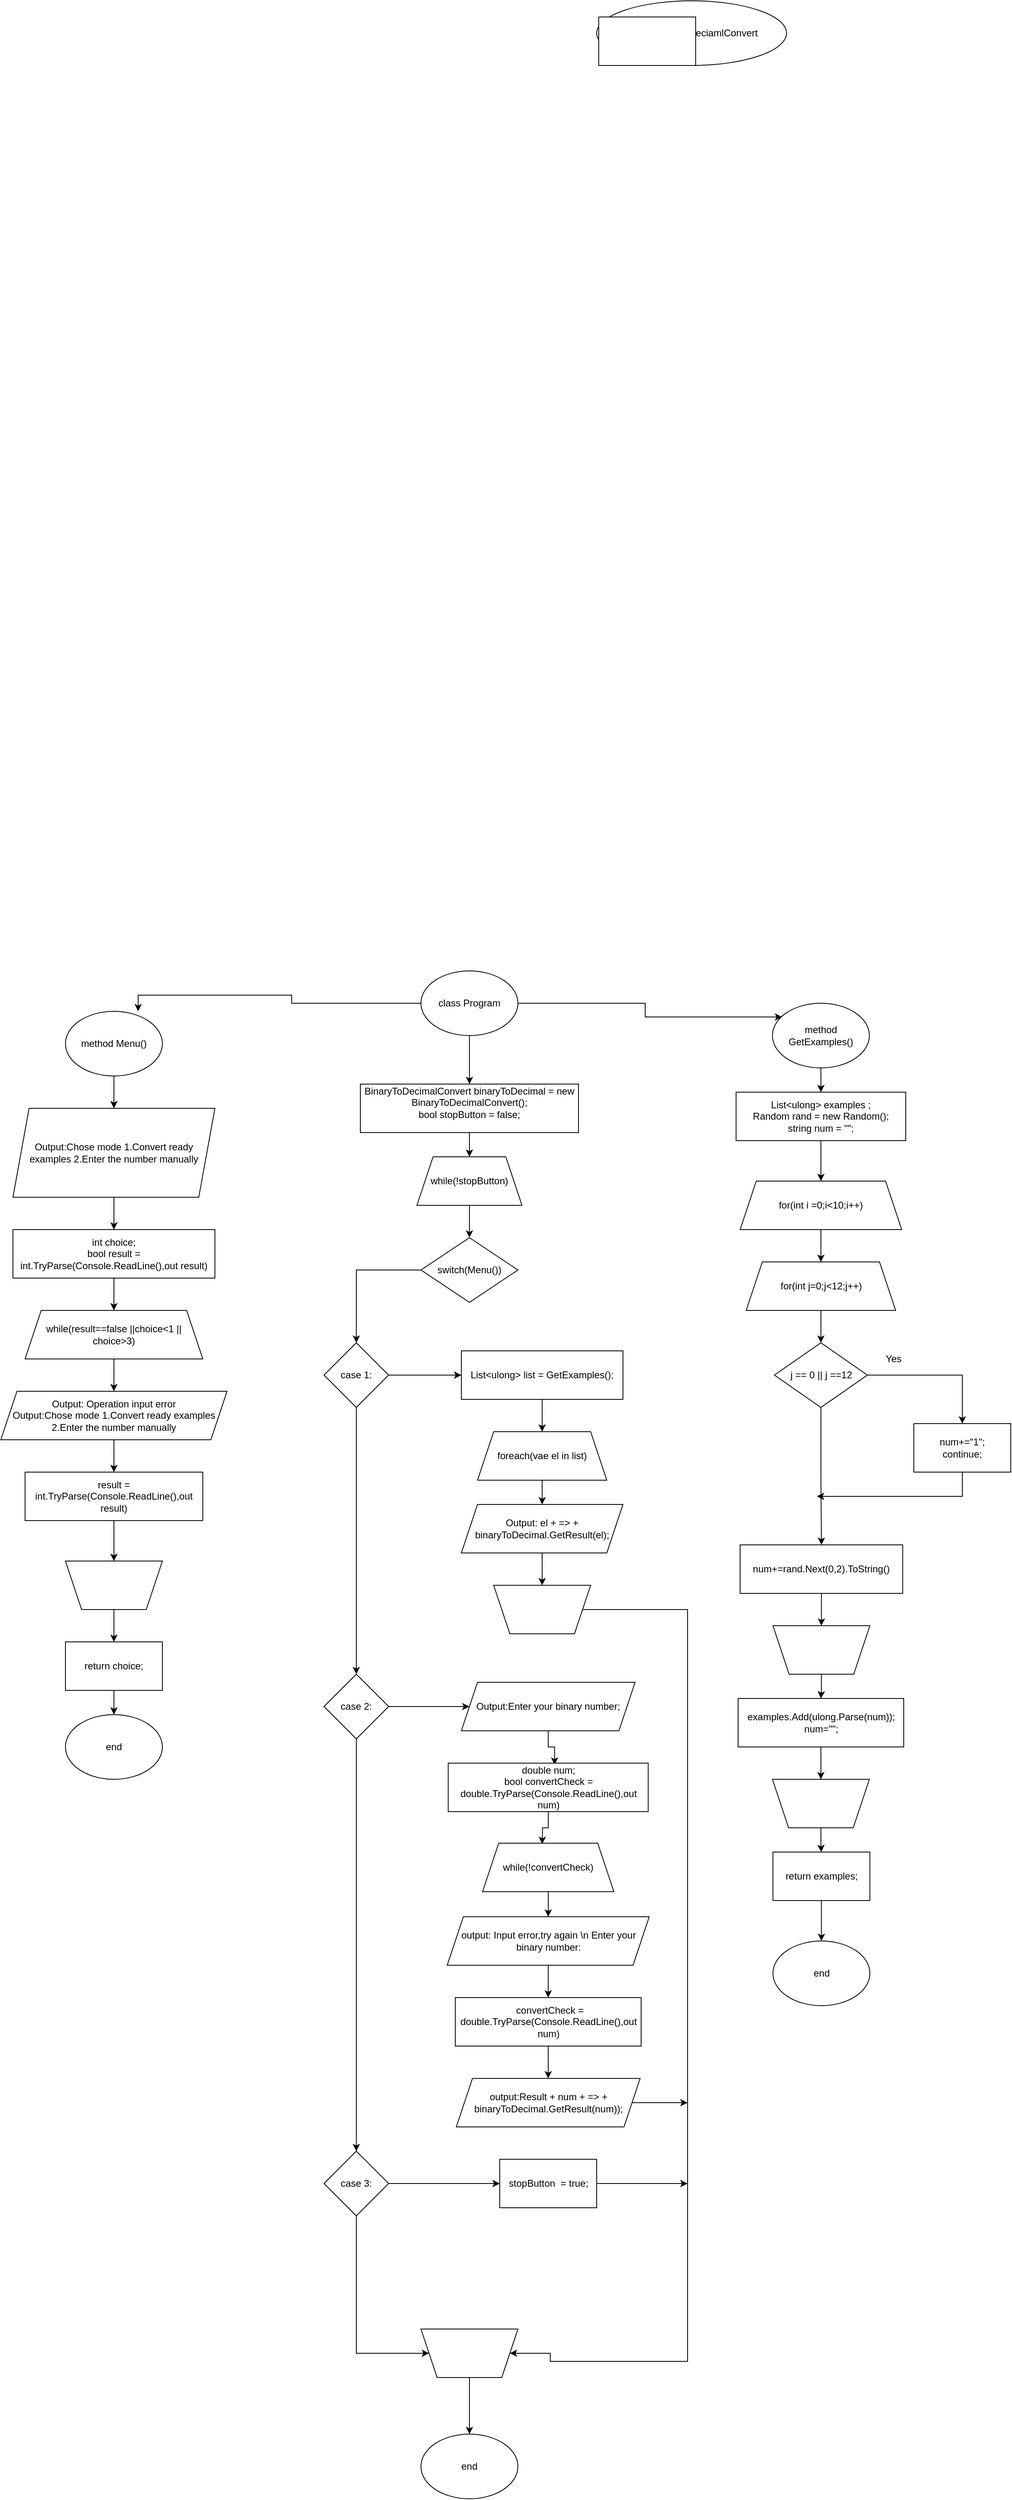 <mxfile version="15.5.0" type="github"><diagram id="lxE2VkOdqUIYpiyDrDei" name="Page-1"><mxGraphModel dx="723" dy="1603" grid="1" gridSize="10" guides="1" tooltips="1" connect="1" arrows="1" fold="1" page="1" pageScale="1" pageWidth="827" pageHeight="1169" math="0" shadow="0"><root><mxCell id="0"/><mxCell id="1" parent="0"/><mxCell id="0BagbGhijmzTopwAj-QU-45" style="edgeStyle=orthogonalEdgeStyle;rounded=0;orthogonalLoop=1;jettySize=auto;html=1;entryX=0.5;entryY=0;entryDx=0;entryDy=0;" edge="1" parent="1" source="0BagbGhijmzTopwAj-QU-1" target="0BagbGhijmzTopwAj-QU-44"><mxGeometry relative="1" as="geometry"/></mxCell><mxCell id="0BagbGhijmzTopwAj-QU-49" style="edgeStyle=orthogonalEdgeStyle;rounded=0;orthogonalLoop=1;jettySize=auto;html=1;entryX=0.75;entryY=0;entryDx=0;entryDy=0;entryPerimeter=0;" edge="1" parent="1" source="0BagbGhijmzTopwAj-QU-1" target="0BagbGhijmzTopwAj-QU-3"><mxGeometry relative="1" as="geometry"/></mxCell><mxCell id="0BagbGhijmzTopwAj-QU-50" style="edgeStyle=orthogonalEdgeStyle;rounded=0;orthogonalLoop=1;jettySize=auto;html=1;entryX=0.1;entryY=0.213;entryDx=0;entryDy=0;entryPerimeter=0;" edge="1" parent="1" source="0BagbGhijmzTopwAj-QU-1" target="0BagbGhijmzTopwAj-QU-20"><mxGeometry relative="1" as="geometry"><mxPoint x="940" y="150" as="targetPoint"/></mxGeometry></mxCell><mxCell id="0BagbGhijmzTopwAj-QU-1" value="сlass Program" style="ellipse;whiteSpace=wrap;html=1;" vertex="1" parent="1"><mxGeometry x="520" y="90" width="120" height="80" as="geometry"/></mxCell><mxCell id="0BagbGhijmzTopwAj-QU-5" style="edgeStyle=orthogonalEdgeStyle;rounded=0;orthogonalLoop=1;jettySize=auto;html=1;" edge="1" parent="1" source="0BagbGhijmzTopwAj-QU-3" target="0BagbGhijmzTopwAj-QU-4"><mxGeometry relative="1" as="geometry"/></mxCell><mxCell id="0BagbGhijmzTopwAj-QU-3" value="method Menu()" style="ellipse;whiteSpace=wrap;html=1;" vertex="1" parent="1"><mxGeometry x="80" y="140" width="120" height="80" as="geometry"/></mxCell><mxCell id="0BagbGhijmzTopwAj-QU-7" style="edgeStyle=orthogonalEdgeStyle;rounded=0;orthogonalLoop=1;jettySize=auto;html=1;entryX=0.5;entryY=0;entryDx=0;entryDy=0;" edge="1" parent="1" source="0BagbGhijmzTopwAj-QU-4" target="0BagbGhijmzTopwAj-QU-6"><mxGeometry relative="1" as="geometry"/></mxCell><mxCell id="0BagbGhijmzTopwAj-QU-4" value="Output:Chose mode 1.Convert ready examples 2.Enter the number manually" style="shape=parallelogram;perimeter=parallelogramPerimeter;whiteSpace=wrap;html=1;fixedSize=1;" vertex="1" parent="1"><mxGeometry x="15" y="260" width="250" height="110" as="geometry"/></mxCell><mxCell id="0BagbGhijmzTopwAj-QU-9" style="edgeStyle=orthogonalEdgeStyle;rounded=0;orthogonalLoop=1;jettySize=auto;html=1;entryX=0.5;entryY=0;entryDx=0;entryDy=0;" edge="1" parent="1" source="0BagbGhijmzTopwAj-QU-6" target="0BagbGhijmzTopwAj-QU-8"><mxGeometry relative="1" as="geometry"/></mxCell><mxCell id="0BagbGhijmzTopwAj-QU-6" value="int choice;&lt;br&gt;bool result = int.TryParse(Console.ReadLine(),out result)" style="rounded=0;whiteSpace=wrap;html=1;" vertex="1" parent="1"><mxGeometry x="15" y="410" width="250" height="60" as="geometry"/></mxCell><mxCell id="0BagbGhijmzTopwAj-QU-11" style="edgeStyle=orthogonalEdgeStyle;rounded=0;orthogonalLoop=1;jettySize=auto;html=1;entryX=0.5;entryY=0;entryDx=0;entryDy=0;" edge="1" parent="1" source="0BagbGhijmzTopwAj-QU-8" target="0BagbGhijmzTopwAj-QU-10"><mxGeometry relative="1" as="geometry"/></mxCell><mxCell id="0BagbGhijmzTopwAj-QU-8" value="while(result==false ||choice&amp;lt;1 || choice&amp;gt;3)" style="shape=trapezoid;perimeter=trapezoidPerimeter;whiteSpace=wrap;html=1;fixedSize=1;" vertex="1" parent="1"><mxGeometry x="30" y="510" width="220" height="60" as="geometry"/></mxCell><mxCell id="0BagbGhijmzTopwAj-QU-13" style="edgeStyle=orthogonalEdgeStyle;rounded=0;orthogonalLoop=1;jettySize=auto;html=1;entryX=0.5;entryY=0;entryDx=0;entryDy=0;" edge="1" parent="1" source="0BagbGhijmzTopwAj-QU-10" target="0BagbGhijmzTopwAj-QU-12"><mxGeometry relative="1" as="geometry"/></mxCell><mxCell id="0BagbGhijmzTopwAj-QU-10" value="Output: Operation input error&lt;br&gt;Output:Chose mode 1.Convert ready examples 2.Enter the number manually" style="shape=parallelogram;perimeter=parallelogramPerimeter;whiteSpace=wrap;html=1;fixedSize=1;" vertex="1" parent="1"><mxGeometry y="610" width="280" height="60" as="geometry"/></mxCell><mxCell id="0BagbGhijmzTopwAj-QU-15" style="edgeStyle=orthogonalEdgeStyle;rounded=0;orthogonalLoop=1;jettySize=auto;html=1;entryX=0.5;entryY=1;entryDx=0;entryDy=0;" edge="1" parent="1" source="0BagbGhijmzTopwAj-QU-12" target="0BagbGhijmzTopwAj-QU-14"><mxGeometry relative="1" as="geometry"/></mxCell><mxCell id="0BagbGhijmzTopwAj-QU-12" value="&lt;span&gt;result = int.TryParse(Console.ReadLine(),out result)&lt;/span&gt;" style="rounded=0;whiteSpace=wrap;html=1;" vertex="1" parent="1"><mxGeometry x="30" y="710" width="220" height="60" as="geometry"/></mxCell><mxCell id="0BagbGhijmzTopwAj-QU-17" style="edgeStyle=orthogonalEdgeStyle;rounded=0;orthogonalLoop=1;jettySize=auto;html=1;entryX=0.5;entryY=0;entryDx=0;entryDy=0;" edge="1" parent="1" source="0BagbGhijmzTopwAj-QU-14" target="0BagbGhijmzTopwAj-QU-16"><mxGeometry relative="1" as="geometry"/></mxCell><mxCell id="0BagbGhijmzTopwAj-QU-14" value="" style="shape=trapezoid;perimeter=trapezoidPerimeter;whiteSpace=wrap;html=1;fixedSize=1;direction=west;" vertex="1" parent="1"><mxGeometry x="80" y="820" width="120" height="60" as="geometry"/></mxCell><mxCell id="0BagbGhijmzTopwAj-QU-19" style="edgeStyle=orthogonalEdgeStyle;rounded=0;orthogonalLoop=1;jettySize=auto;html=1;entryX=0.5;entryY=0;entryDx=0;entryDy=0;" edge="1" parent="1" source="0BagbGhijmzTopwAj-QU-16" target="0BagbGhijmzTopwAj-QU-18"><mxGeometry relative="1" as="geometry"/></mxCell><mxCell id="0BagbGhijmzTopwAj-QU-16" value="return choice;" style="rounded=0;whiteSpace=wrap;html=1;" vertex="1" parent="1"><mxGeometry x="80" y="920" width="120" height="60" as="geometry"/></mxCell><mxCell id="0BagbGhijmzTopwAj-QU-18" value="end" style="ellipse;whiteSpace=wrap;html=1;" vertex="1" parent="1"><mxGeometry x="80" y="1010" width="120" height="80" as="geometry"/></mxCell><mxCell id="0BagbGhijmzTopwAj-QU-22" style="edgeStyle=orthogonalEdgeStyle;rounded=0;orthogonalLoop=1;jettySize=auto;html=1;entryX=0.5;entryY=0;entryDx=0;entryDy=0;" edge="1" parent="1" source="0BagbGhijmzTopwAj-QU-20" target="0BagbGhijmzTopwAj-QU-21"><mxGeometry relative="1" as="geometry"/></mxCell><mxCell id="0BagbGhijmzTopwAj-QU-20" value="method GetExamples()" style="ellipse;whiteSpace=wrap;html=1;" vertex="1" parent="1"><mxGeometry x="955" y="130" width="120" height="80" as="geometry"/></mxCell><mxCell id="0BagbGhijmzTopwAj-QU-24" style="edgeStyle=orthogonalEdgeStyle;rounded=0;orthogonalLoop=1;jettySize=auto;html=1;entryX=0.5;entryY=0;entryDx=0;entryDy=0;" edge="1" parent="1" source="0BagbGhijmzTopwAj-QU-21" target="0BagbGhijmzTopwAj-QU-23"><mxGeometry relative="1" as="geometry"/></mxCell><mxCell id="0BagbGhijmzTopwAj-QU-21" value="List&amp;lt;ulong&amp;gt; examples ;&lt;br&gt;Random rand = new Random();&lt;br&gt;string num = &quot;&quot;;" style="rounded=0;whiteSpace=wrap;html=1;" vertex="1" parent="1"><mxGeometry x="910" y="240" width="210" height="60" as="geometry"/></mxCell><mxCell id="0BagbGhijmzTopwAj-QU-26" style="edgeStyle=orthogonalEdgeStyle;rounded=0;orthogonalLoop=1;jettySize=auto;html=1;" edge="1" parent="1" source="0BagbGhijmzTopwAj-QU-23" target="0BagbGhijmzTopwAj-QU-25"><mxGeometry relative="1" as="geometry"/></mxCell><mxCell id="0BagbGhijmzTopwAj-QU-23" value="for(int i =0;i&amp;lt;10;i++)" style="shape=trapezoid;perimeter=trapezoidPerimeter;whiteSpace=wrap;html=1;fixedSize=1;" vertex="1" parent="1"><mxGeometry x="915" y="350" width="200" height="60" as="geometry"/></mxCell><mxCell id="0BagbGhijmzTopwAj-QU-28" style="edgeStyle=orthogonalEdgeStyle;rounded=0;orthogonalLoop=1;jettySize=auto;html=1;" edge="1" parent="1" source="0BagbGhijmzTopwAj-QU-25" target="0BagbGhijmzTopwAj-QU-27"><mxGeometry relative="1" as="geometry"/></mxCell><mxCell id="0BagbGhijmzTopwAj-QU-25" value="for(int j=0;j&amp;lt;12;j++)" style="shape=trapezoid;perimeter=trapezoidPerimeter;whiteSpace=wrap;html=1;fixedSize=1;" vertex="1" parent="1"><mxGeometry x="922.5" y="450" width="185" height="60" as="geometry"/></mxCell><mxCell id="0BagbGhijmzTopwAj-QU-30" style="edgeStyle=orthogonalEdgeStyle;rounded=0;orthogonalLoop=1;jettySize=auto;html=1;entryX=0.5;entryY=0;entryDx=0;entryDy=0;" edge="1" parent="1" source="0BagbGhijmzTopwAj-QU-27" target="0BagbGhijmzTopwAj-QU-29"><mxGeometry relative="1" as="geometry"/></mxCell><mxCell id="0BagbGhijmzTopwAj-QU-32" style="edgeStyle=orthogonalEdgeStyle;rounded=0;orthogonalLoop=1;jettySize=auto;html=1;entryX=0.5;entryY=0;entryDx=0;entryDy=0;" edge="1" parent="1" source="0BagbGhijmzTopwAj-QU-27" target="0BagbGhijmzTopwAj-QU-34"><mxGeometry relative="1" as="geometry"><mxPoint x="1015" y="750" as="targetPoint"/></mxGeometry></mxCell><mxCell id="0BagbGhijmzTopwAj-QU-27" value="j == 0 || j ==12" style="rhombus;whiteSpace=wrap;html=1;" vertex="1" parent="1"><mxGeometry x="957.5" y="550" width="115" height="80" as="geometry"/></mxCell><mxCell id="0BagbGhijmzTopwAj-QU-33" style="edgeStyle=orthogonalEdgeStyle;rounded=0;orthogonalLoop=1;jettySize=auto;html=1;" edge="1" parent="1" source="0BagbGhijmzTopwAj-QU-29"><mxGeometry relative="1" as="geometry"><mxPoint x="1010" y="740" as="targetPoint"/><Array as="points"><mxPoint x="1190" y="740"/><mxPoint x="1040" y="740"/></Array></mxGeometry></mxCell><mxCell id="0BagbGhijmzTopwAj-QU-29" value="num+=&quot;1&quot;;&lt;br&gt;continue;" style="rounded=0;whiteSpace=wrap;html=1;" vertex="1" parent="1"><mxGeometry x="1130" y="650" width="120" height="60" as="geometry"/></mxCell><mxCell id="0BagbGhijmzTopwAj-QU-31" value="Yes" style="text;html=1;strokeColor=none;fillColor=none;align=center;verticalAlign=middle;whiteSpace=wrap;rounded=0;" vertex="1" parent="1"><mxGeometry x="1075" y="555" width="60" height="30" as="geometry"/></mxCell><mxCell id="0BagbGhijmzTopwAj-QU-37" style="edgeStyle=orthogonalEdgeStyle;rounded=0;orthogonalLoop=1;jettySize=auto;html=1;" edge="1" parent="1" source="0BagbGhijmzTopwAj-QU-34" target="0BagbGhijmzTopwAj-QU-36"><mxGeometry relative="1" as="geometry"/></mxCell><mxCell id="0BagbGhijmzTopwAj-QU-34" value="num+=rand.Next(0,2).ToString()" style="rounded=0;whiteSpace=wrap;html=1;" vertex="1" parent="1"><mxGeometry x="915" y="800" width="201.25" height="60" as="geometry"/></mxCell><mxCell id="0BagbGhijmzTopwAj-QU-39" style="edgeStyle=orthogonalEdgeStyle;rounded=0;orthogonalLoop=1;jettySize=auto;html=1;entryX=0.5;entryY=0;entryDx=0;entryDy=0;" edge="1" parent="1" source="0BagbGhijmzTopwAj-QU-36" target="0BagbGhijmzTopwAj-QU-38"><mxGeometry relative="1" as="geometry"/></mxCell><mxCell id="0BagbGhijmzTopwAj-QU-36" value="" style="shape=trapezoid;perimeter=trapezoidPerimeter;whiteSpace=wrap;html=1;fixedSize=1;direction=west;" vertex="1" parent="1"><mxGeometry x="955.63" y="900" width="120" height="60" as="geometry"/></mxCell><mxCell id="0BagbGhijmzTopwAj-QU-41" style="edgeStyle=orthogonalEdgeStyle;rounded=0;orthogonalLoop=1;jettySize=auto;html=1;" edge="1" parent="1" source="0BagbGhijmzTopwAj-QU-38" target="0BagbGhijmzTopwAj-QU-40"><mxGeometry relative="1" as="geometry"/></mxCell><mxCell id="0BagbGhijmzTopwAj-QU-38" value="examples.Add(ulong.Parse(num));&lt;br&gt;num=&quot;&quot;;" style="rounded=0;whiteSpace=wrap;html=1;" vertex="1" parent="1"><mxGeometry x="912.5" y="990" width="205" height="60" as="geometry"/></mxCell><mxCell id="0BagbGhijmzTopwAj-QU-43" style="edgeStyle=orthogonalEdgeStyle;rounded=0;orthogonalLoop=1;jettySize=auto;html=1;" edge="1" parent="1" source="0BagbGhijmzTopwAj-QU-40" target="0BagbGhijmzTopwAj-QU-42"><mxGeometry relative="1" as="geometry"/></mxCell><mxCell id="0BagbGhijmzTopwAj-QU-40" value="" style="shape=trapezoid;perimeter=trapezoidPerimeter;whiteSpace=wrap;html=1;fixedSize=1;direction=west;" vertex="1" parent="1"><mxGeometry x="955" y="1090" width="120" height="60" as="geometry"/></mxCell><mxCell id="0BagbGhijmzTopwAj-QU-94" style="edgeStyle=orthogonalEdgeStyle;rounded=0;orthogonalLoop=1;jettySize=auto;html=1;entryX=0.5;entryY=0;entryDx=0;entryDy=0;" edge="1" parent="1" source="0BagbGhijmzTopwAj-QU-42" target="0BagbGhijmzTopwAj-QU-93"><mxGeometry relative="1" as="geometry"/></mxCell><mxCell id="0BagbGhijmzTopwAj-QU-42" value="return examples;" style="rounded=0;whiteSpace=wrap;html=1;" vertex="1" parent="1"><mxGeometry x="955.63" y="1180" width="120" height="60" as="geometry"/></mxCell><mxCell id="0BagbGhijmzTopwAj-QU-47" style="edgeStyle=orthogonalEdgeStyle;rounded=0;orthogonalLoop=1;jettySize=auto;html=1;entryX=0.5;entryY=0;entryDx=0;entryDy=0;" edge="1" parent="1" source="0BagbGhijmzTopwAj-QU-44" target="0BagbGhijmzTopwAj-QU-46"><mxGeometry relative="1" as="geometry"/></mxCell><mxCell id="0BagbGhijmzTopwAj-QU-44" value="BinaryToDecimalConvert binaryToDecimal = new BinaryToDecimalConvert();&lt;br&gt;bool stopButton = false;&lt;br&gt;&amp;nbsp;" style="rounded=0;whiteSpace=wrap;html=1;" vertex="1" parent="1"><mxGeometry x="445" y="230" width="270" height="60" as="geometry"/></mxCell><mxCell id="0BagbGhijmzTopwAj-QU-51" style="edgeStyle=orthogonalEdgeStyle;rounded=0;orthogonalLoop=1;jettySize=auto;html=1;entryX=0.5;entryY=0;entryDx=0;entryDy=0;" edge="1" parent="1" source="0BagbGhijmzTopwAj-QU-46" target="0BagbGhijmzTopwAj-QU-48"><mxGeometry relative="1" as="geometry"/></mxCell><mxCell id="0BagbGhijmzTopwAj-QU-46" value="while(!stopButton)" style="shape=trapezoid;perimeter=trapezoidPerimeter;whiteSpace=wrap;html=1;fixedSize=1;" vertex="1" parent="1"><mxGeometry x="515" y="320" width="130" height="60" as="geometry"/></mxCell><mxCell id="0BagbGhijmzTopwAj-QU-56" style="edgeStyle=orthogonalEdgeStyle;rounded=0;orthogonalLoop=1;jettySize=auto;html=1;entryX=0.5;entryY=0;entryDx=0;entryDy=0;" edge="1" parent="1" source="0BagbGhijmzTopwAj-QU-48" target="0BagbGhijmzTopwAj-QU-52"><mxGeometry relative="1" as="geometry"/></mxCell><mxCell id="0BagbGhijmzTopwAj-QU-48" value="switch(Menu())" style="rhombus;whiteSpace=wrap;html=1;" vertex="1" parent="1"><mxGeometry x="520" y="420" width="120" height="80" as="geometry"/></mxCell><mxCell id="0BagbGhijmzTopwAj-QU-55" style="edgeStyle=orthogonalEdgeStyle;rounded=0;orthogonalLoop=1;jettySize=auto;html=1;entryX=0;entryY=0.5;entryDx=0;entryDy=0;" edge="1" parent="1" source="0BagbGhijmzTopwAj-QU-52" target="0BagbGhijmzTopwAj-QU-53"><mxGeometry relative="1" as="geometry"/></mxCell><mxCell id="0BagbGhijmzTopwAj-QU-64" style="edgeStyle=orthogonalEdgeStyle;rounded=0;orthogonalLoop=1;jettySize=auto;html=1;entryX=0.5;entryY=0;entryDx=0;entryDy=0;" edge="1" parent="1" source="0BagbGhijmzTopwAj-QU-52" target="0BagbGhijmzTopwAj-QU-63"><mxGeometry relative="1" as="geometry"/></mxCell><mxCell id="0BagbGhijmzTopwAj-QU-52" value="case 1:" style="rhombus;whiteSpace=wrap;html=1;" vertex="1" parent="1"><mxGeometry x="400" y="550" width="80" height="80" as="geometry"/></mxCell><mxCell id="0BagbGhijmzTopwAj-QU-58" style="edgeStyle=orthogonalEdgeStyle;rounded=0;orthogonalLoop=1;jettySize=auto;html=1;entryX=0.5;entryY=0;entryDx=0;entryDy=0;" edge="1" parent="1" source="0BagbGhijmzTopwAj-QU-53" target="0BagbGhijmzTopwAj-QU-57"><mxGeometry relative="1" as="geometry"/></mxCell><mxCell id="0BagbGhijmzTopwAj-QU-53" value="List&amp;lt;ulong&amp;gt; list = GetExamples();" style="rounded=0;whiteSpace=wrap;html=1;" vertex="1" parent="1"><mxGeometry x="570" y="560" width="200" height="60" as="geometry"/></mxCell><mxCell id="0BagbGhijmzTopwAj-QU-60" style="edgeStyle=orthogonalEdgeStyle;rounded=0;orthogonalLoop=1;jettySize=auto;html=1;" edge="1" parent="1" source="0BagbGhijmzTopwAj-QU-57" target="0BagbGhijmzTopwAj-QU-59"><mxGeometry relative="1" as="geometry"/></mxCell><mxCell id="0BagbGhijmzTopwAj-QU-57" value="foreach(vae el in list)" style="shape=trapezoid;perimeter=trapezoidPerimeter;whiteSpace=wrap;html=1;fixedSize=1;" vertex="1" parent="1"><mxGeometry x="590" y="660" width="160" height="60" as="geometry"/></mxCell><mxCell id="0BagbGhijmzTopwAj-QU-62" style="edgeStyle=orthogonalEdgeStyle;rounded=0;orthogonalLoop=1;jettySize=auto;html=1;" edge="1" parent="1" source="0BagbGhijmzTopwAj-QU-59" target="0BagbGhijmzTopwAj-QU-61"><mxGeometry relative="1" as="geometry"/></mxCell><mxCell id="0BagbGhijmzTopwAj-QU-59" value="Output: el + =&amp;gt; + binaryToDecimal.GetResult(el);" style="shape=parallelogram;perimeter=parallelogramPerimeter;whiteSpace=wrap;html=1;fixedSize=1;" vertex="1" parent="1"><mxGeometry x="570" y="750" width="200" height="60" as="geometry"/></mxCell><mxCell id="0BagbGhijmzTopwAj-QU-82" style="edgeStyle=orthogonalEdgeStyle;rounded=0;orthogonalLoop=1;jettySize=auto;html=1;entryX=0;entryY=0.5;entryDx=0;entryDy=0;" edge="1" parent="1" source="0BagbGhijmzTopwAj-QU-61" target="0BagbGhijmzTopwAj-QU-85"><mxGeometry relative="1" as="geometry"><mxPoint x="850" y="1810" as="targetPoint"/><Array as="points"><mxPoint x="850" y="880"/><mxPoint x="850" y="1810"/><mxPoint x="680" y="1810"/><mxPoint x="680" y="1800"/></Array></mxGeometry></mxCell><mxCell id="0BagbGhijmzTopwAj-QU-61" value="" style="shape=trapezoid;perimeter=trapezoidPerimeter;whiteSpace=wrap;html=1;fixedSize=1;direction=west;" vertex="1" parent="1"><mxGeometry x="610" y="850" width="120" height="60" as="geometry"/></mxCell><mxCell id="0BagbGhijmzTopwAj-QU-69" style="edgeStyle=orthogonalEdgeStyle;rounded=0;orthogonalLoop=1;jettySize=auto;html=1;" edge="1" parent="1" source="0BagbGhijmzTopwAj-QU-63" target="0BagbGhijmzTopwAj-QU-66"><mxGeometry relative="1" as="geometry"/></mxCell><mxCell id="0BagbGhijmzTopwAj-QU-79" style="edgeStyle=orthogonalEdgeStyle;rounded=0;orthogonalLoop=1;jettySize=auto;html=1;entryX=0.5;entryY=0;entryDx=0;entryDy=0;" edge="1" parent="1" source="0BagbGhijmzTopwAj-QU-63" target="0BagbGhijmzTopwAj-QU-78"><mxGeometry relative="1" as="geometry"/></mxCell><mxCell id="0BagbGhijmzTopwAj-QU-63" value="case 2:" style="rhombus;whiteSpace=wrap;html=1;" vertex="1" parent="1"><mxGeometry x="400" y="960" width="80" height="80" as="geometry"/></mxCell><mxCell id="0BagbGhijmzTopwAj-QU-68" style="edgeStyle=orthogonalEdgeStyle;rounded=0;orthogonalLoop=1;jettySize=auto;html=1;entryX=0.532;entryY=0.033;entryDx=0;entryDy=0;entryPerimeter=0;" edge="1" parent="1" source="0BagbGhijmzTopwAj-QU-66" target="0BagbGhijmzTopwAj-QU-67"><mxGeometry relative="1" as="geometry"/></mxCell><mxCell id="0BagbGhijmzTopwAj-QU-66" value="Output:Enter your binary number;" style="shape=parallelogram;perimeter=parallelogramPerimeter;whiteSpace=wrap;html=1;fixedSize=1;" vertex="1" parent="1"><mxGeometry x="570" y="970" width="215" height="60" as="geometry"/></mxCell><mxCell id="0BagbGhijmzTopwAj-QU-71" style="edgeStyle=orthogonalEdgeStyle;rounded=0;orthogonalLoop=1;jettySize=auto;html=1;" edge="1" parent="1" source="0BagbGhijmzTopwAj-QU-67"><mxGeometry relative="1" as="geometry"><mxPoint x="670" y="1170" as="targetPoint"/></mxGeometry></mxCell><mxCell id="0BagbGhijmzTopwAj-QU-67" value="double num;&lt;br&gt;bool convertCheck = double.TryParse(Console.ReadLine(),out num)" style="rounded=0;whiteSpace=wrap;html=1;" vertex="1" parent="1"><mxGeometry x="553.75" y="1070" width="247.5" height="60" as="geometry"/></mxCell><mxCell id="0BagbGhijmzTopwAj-QU-73" style="edgeStyle=orthogonalEdgeStyle;rounded=0;orthogonalLoop=1;jettySize=auto;html=1;entryX=0.5;entryY=0;entryDx=0;entryDy=0;" edge="1" parent="1" source="0BagbGhijmzTopwAj-QU-70" target="0BagbGhijmzTopwAj-QU-72"><mxGeometry relative="1" as="geometry"/></mxCell><mxCell id="0BagbGhijmzTopwAj-QU-70" value="while(!convertCheck)" style="shape=trapezoid;perimeter=trapezoidPerimeter;whiteSpace=wrap;html=1;fixedSize=1;" vertex="1" parent="1"><mxGeometry x="596.25" y="1169" width="162.5" height="60" as="geometry"/></mxCell><mxCell id="0BagbGhijmzTopwAj-QU-75" style="edgeStyle=orthogonalEdgeStyle;rounded=0;orthogonalLoop=1;jettySize=auto;html=1;entryX=0.5;entryY=0;entryDx=0;entryDy=0;" edge="1" parent="1" source="0BagbGhijmzTopwAj-QU-72" target="0BagbGhijmzTopwAj-QU-74"><mxGeometry relative="1" as="geometry"/></mxCell><mxCell id="0BagbGhijmzTopwAj-QU-72" value="output: Input error,try again \n Enter your binary number:" style="shape=parallelogram;perimeter=parallelogramPerimeter;whiteSpace=wrap;html=1;fixedSize=1;" vertex="1" parent="1"><mxGeometry x="552.5" y="1260" width="250" height="60" as="geometry"/></mxCell><mxCell id="0BagbGhijmzTopwAj-QU-77" style="edgeStyle=orthogonalEdgeStyle;rounded=0;orthogonalLoop=1;jettySize=auto;html=1;entryX=0.5;entryY=0;entryDx=0;entryDy=0;" edge="1" parent="1" source="0BagbGhijmzTopwAj-QU-74" target="0BagbGhijmzTopwAj-QU-76"><mxGeometry relative="1" as="geometry"/></mxCell><mxCell id="0BagbGhijmzTopwAj-QU-74" value="&lt;span&gt;&amp;nbsp;convertCheck = double.TryParse(Console.ReadLine(),out num)&lt;/span&gt;" style="rounded=0;whiteSpace=wrap;html=1;" vertex="1" parent="1"><mxGeometry x="562.5" y="1360" width="230" height="60" as="geometry"/></mxCell><mxCell id="0BagbGhijmzTopwAj-QU-83" style="edgeStyle=orthogonalEdgeStyle;rounded=0;orthogonalLoop=1;jettySize=auto;html=1;" edge="1" parent="1" source="0BagbGhijmzTopwAj-QU-76"><mxGeometry relative="1" as="geometry"><mxPoint x="850" y="1490" as="targetPoint"/></mxGeometry></mxCell><mxCell id="0BagbGhijmzTopwAj-QU-76" value="output:Result + num + =&amp;gt; + binaryToDecimal.GetResult(num));" style="shape=parallelogram;perimeter=parallelogramPerimeter;whiteSpace=wrap;html=1;fixedSize=1;" vertex="1" parent="1"><mxGeometry x="563.75" y="1460" width="227.5" height="60" as="geometry"/></mxCell><mxCell id="0BagbGhijmzTopwAj-QU-81" style="edgeStyle=orthogonalEdgeStyle;rounded=0;orthogonalLoop=1;jettySize=auto;html=1;entryX=0;entryY=0.5;entryDx=0;entryDy=0;" edge="1" parent="1" source="0BagbGhijmzTopwAj-QU-78" target="0BagbGhijmzTopwAj-QU-80"><mxGeometry relative="1" as="geometry"/></mxCell><mxCell id="0BagbGhijmzTopwAj-QU-87" style="edgeStyle=orthogonalEdgeStyle;rounded=0;orthogonalLoop=1;jettySize=auto;html=1;" edge="1" parent="1" source="0BagbGhijmzTopwAj-QU-78" target="0BagbGhijmzTopwAj-QU-85"><mxGeometry relative="1" as="geometry"><mxPoint x="440" y="1800" as="targetPoint"/><Array as="points"><mxPoint x="440" y="1800"/></Array></mxGeometry></mxCell><mxCell id="0BagbGhijmzTopwAj-QU-78" value="case 3:" style="rhombus;whiteSpace=wrap;html=1;" vertex="1" parent="1"><mxGeometry x="400" y="1550" width="80" height="80" as="geometry"/></mxCell><mxCell id="0BagbGhijmzTopwAj-QU-84" style="edgeStyle=orthogonalEdgeStyle;rounded=0;orthogonalLoop=1;jettySize=auto;html=1;" edge="1" parent="1" source="0BagbGhijmzTopwAj-QU-80"><mxGeometry relative="1" as="geometry"><mxPoint x="850" y="1590" as="targetPoint"/></mxGeometry></mxCell><mxCell id="0BagbGhijmzTopwAj-QU-80" value="stopButton&amp;nbsp; = true;" style="rounded=0;whiteSpace=wrap;html=1;" vertex="1" parent="1"><mxGeometry x="617.5" y="1560" width="120" height="60" as="geometry"/></mxCell><mxCell id="0BagbGhijmzTopwAj-QU-92" style="edgeStyle=orthogonalEdgeStyle;rounded=0;orthogonalLoop=1;jettySize=auto;html=1;" edge="1" parent="1" source="0BagbGhijmzTopwAj-QU-85" target="0BagbGhijmzTopwAj-QU-91"><mxGeometry relative="1" as="geometry"/></mxCell><mxCell id="0BagbGhijmzTopwAj-QU-85" value="" style="shape=trapezoid;perimeter=trapezoidPerimeter;whiteSpace=wrap;html=1;fixedSize=1;direction=west;" vertex="1" parent="1"><mxGeometry x="520" y="1770" width="120" height="60" as="geometry"/></mxCell><mxCell id="0BagbGhijmzTopwAj-QU-91" value="end" style="ellipse;whiteSpace=wrap;html=1;" vertex="1" parent="1"><mxGeometry x="520" y="1900" width="120" height="80" as="geometry"/></mxCell><mxCell id="0BagbGhijmzTopwAj-QU-93" value="end" style="ellipse;whiteSpace=wrap;html=1;" vertex="1" parent="1"><mxGeometry x="955.63" y="1290" width="120" height="80" as="geometry"/></mxCell><mxCell id="0BagbGhijmzTopwAj-QU-95" value="class BinaryToDeciamlConvert&lt;br&gt;" style="ellipse;whiteSpace=wrap;html=1;" vertex="1" parent="1"><mxGeometry x="737.5" y="-1110" width="235" height="80" as="geometry"/></mxCell><mxCell id="0BagbGhijmzTopwAj-QU-96" value="" style="rounded=0;whiteSpace=wrap;html=1;" vertex="1" parent="1"><mxGeometry x="740" y="-1090" width="120" height="60" as="geometry"/></mxCell></root></mxGraphModel></diagram></mxfile>
